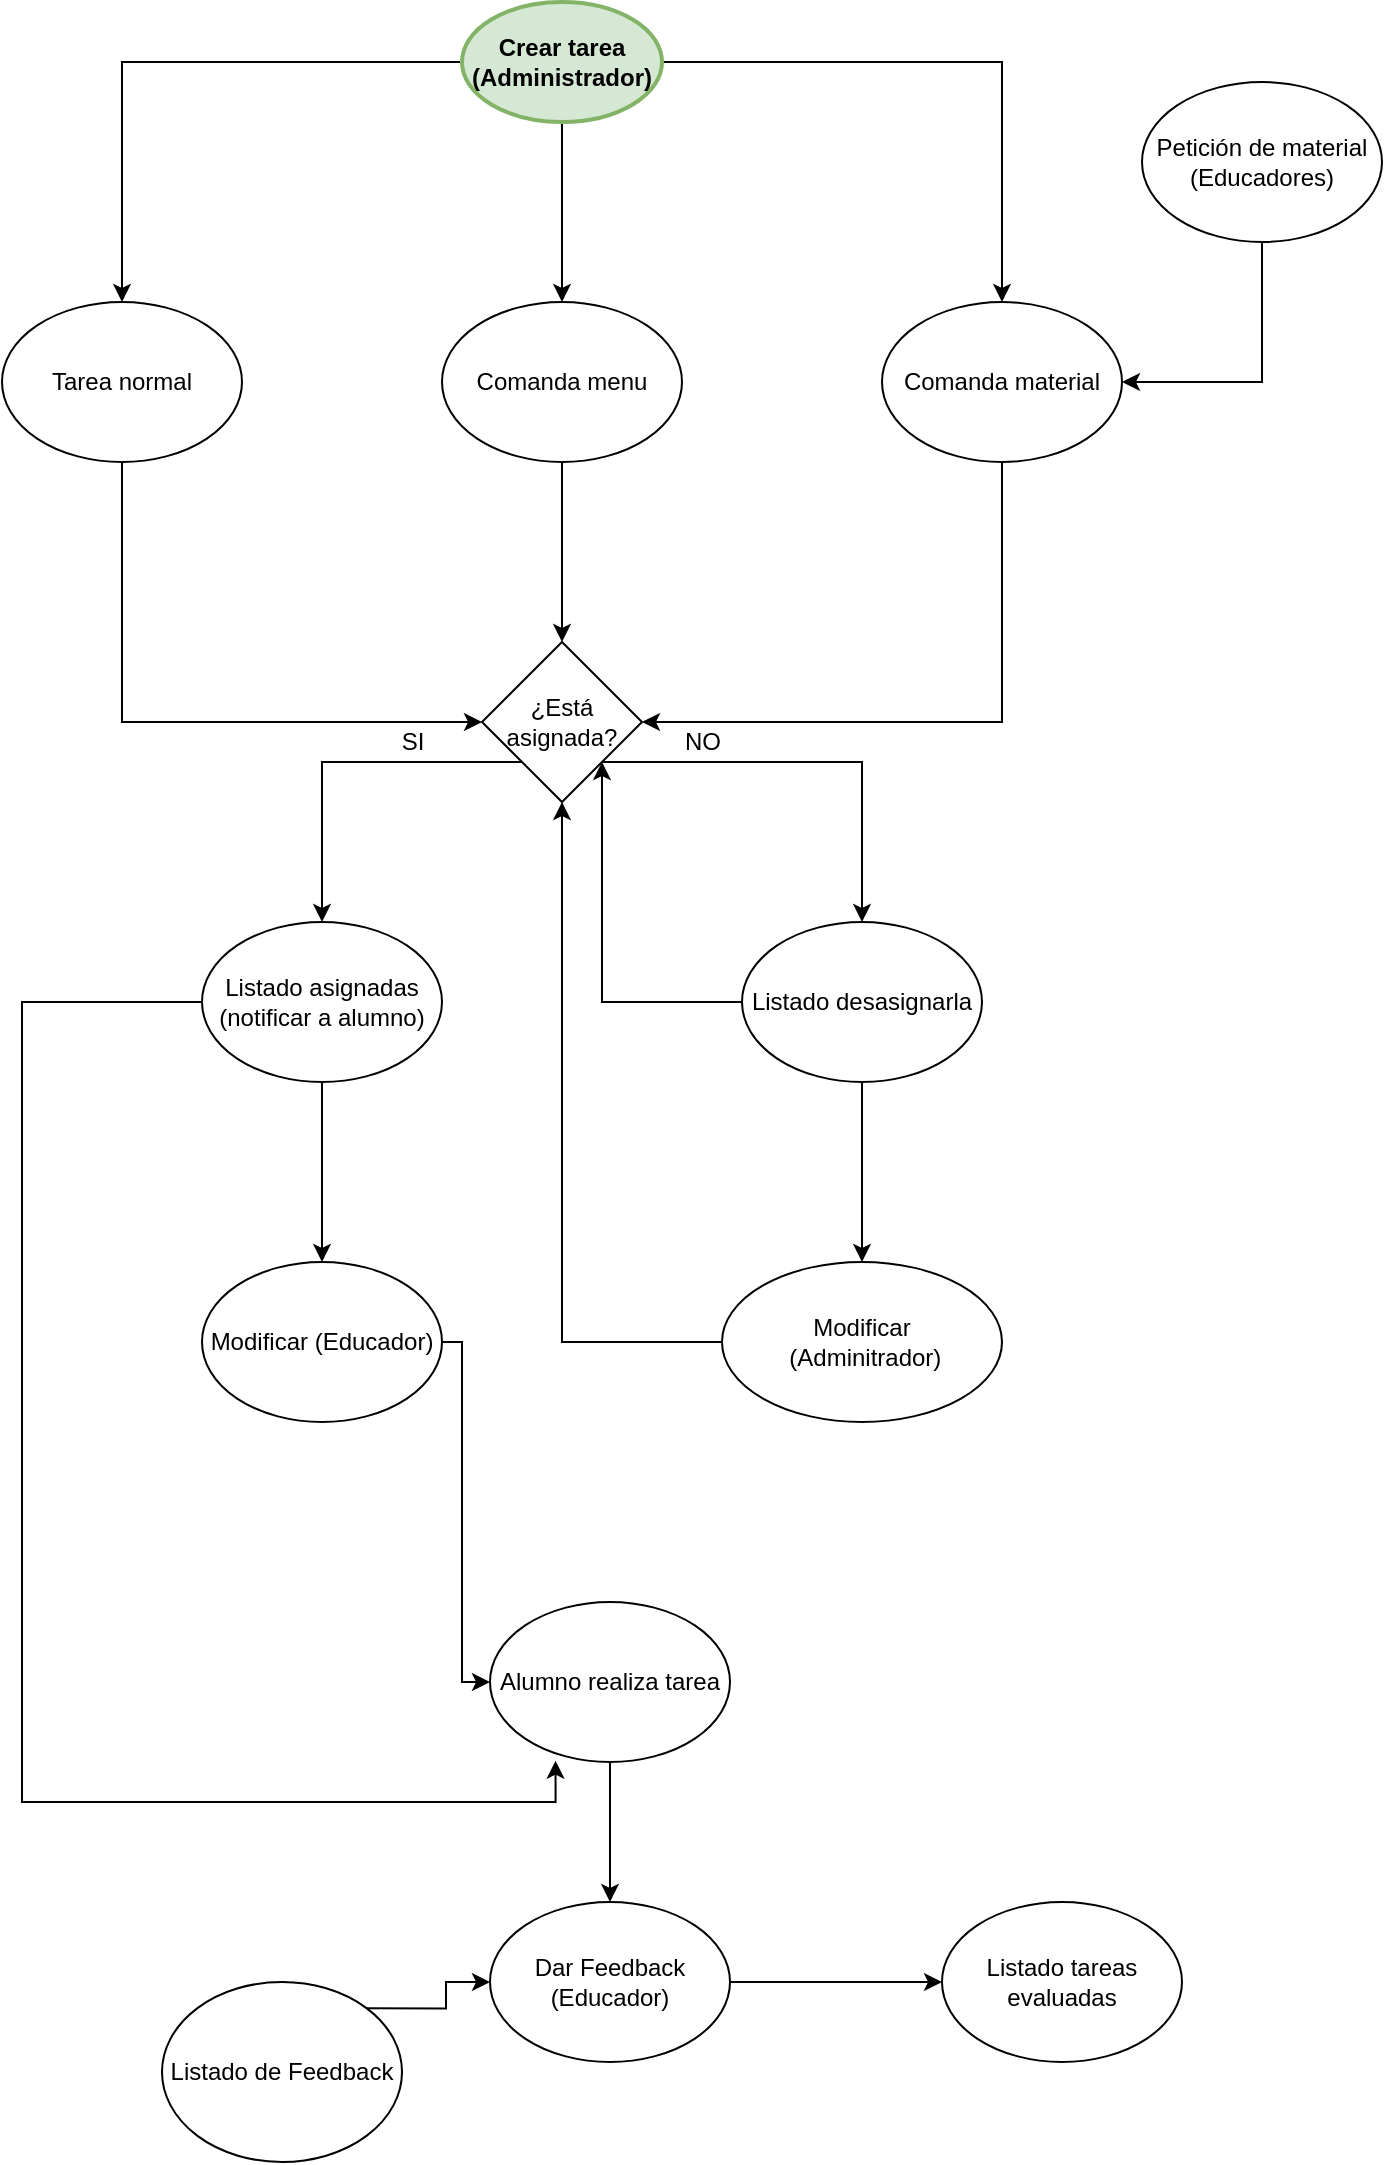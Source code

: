 <mxfile version="20.5.1" type="google"><diagram id="C5RBs43oDa-KdzZeNtuy" name="Page-1"><mxGraphModel grid="1" page="1" gridSize="10" guides="1" tooltips="1" connect="1" arrows="1" fold="1" pageScale="1" pageWidth="827" pageHeight="1169" math="0" shadow="0"><root><mxCell id="WIyWlLk6GJQsqaUBKTNV-0"/><mxCell id="WIyWlLk6GJQsqaUBKTNV-1" parent="WIyWlLk6GJQsqaUBKTNV-0"/><mxCell id="XhXe1VabU0QKD4A-BDzp-4" style="edgeStyle=orthogonalEdgeStyle;rounded=0;orthogonalLoop=1;jettySize=auto;html=1;exitX=1;exitY=0.5;exitDx=0;exitDy=0;exitPerimeter=0;" edge="1" parent="WIyWlLk6GJQsqaUBKTNV-1" source="XhXe1VabU0QKD4A-BDzp-1" target="tDGDhhDb5JZpuPIDBOZy-2"><mxGeometry relative="1" as="geometry"/></mxCell><mxCell id="XhXe1VabU0QKD4A-BDzp-15" style="edgeStyle=orthogonalEdgeStyle;rounded=0;orthogonalLoop=1;jettySize=auto;html=1;exitX=0.5;exitY=1;exitDx=0;exitDy=0;exitPerimeter=0;entryX=0.5;entryY=0;entryDx=0;entryDy=0;" edge="1" parent="WIyWlLk6GJQsqaUBKTNV-1" source="XhXe1VabU0QKD4A-BDzp-1" target="tDGDhhDb5JZpuPIDBOZy-1"><mxGeometry relative="1" as="geometry"/></mxCell><mxCell id="XhXe1VabU0QKD4A-BDzp-16" style="edgeStyle=orthogonalEdgeStyle;rounded=0;orthogonalLoop=1;jettySize=auto;html=1;exitX=0;exitY=0.5;exitDx=0;exitDy=0;exitPerimeter=0;entryX=0.5;entryY=0;entryDx=0;entryDy=0;" edge="1" parent="WIyWlLk6GJQsqaUBKTNV-1" source="XhXe1VabU0QKD4A-BDzp-1" target="tDGDhhDb5JZpuPIDBOZy-0"><mxGeometry relative="1" as="geometry"/></mxCell><mxCell id="XhXe1VabU0QKD4A-BDzp-1" value="&lt;b&gt;Crear tarea&lt;br&gt;(Administrador)&lt;br&gt;&lt;/b&gt;" style="strokeWidth=2;html=1;shape=mxgraph.flowchart.start_1;whiteSpace=wrap;rounded=1;fillColor=#d5e8d4;strokeColor=#82b366;" vertex="1" parent="WIyWlLk6GJQsqaUBKTNV-1"><mxGeometry x="340" y="50" width="100" height="60" as="geometry"/></mxCell><mxCell id="XhXe1VabU0QKD4A-BDzp-6" style="edgeStyle=orthogonalEdgeStyle;rounded=0;orthogonalLoop=1;jettySize=auto;html=1;exitX=0.5;exitY=1;exitDx=0;exitDy=0;entryX=0;entryY=0.5;entryDx=0;entryDy=0;" edge="1" parent="WIyWlLk6GJQsqaUBKTNV-1" source="tDGDhhDb5JZpuPIDBOZy-0" target="tDGDhhDb5JZpuPIDBOZy-6"><mxGeometry relative="1" as="geometry"/></mxCell><mxCell id="tDGDhhDb5JZpuPIDBOZy-0" value="Tarea normal&lt;br&gt;" style="ellipse;whiteSpace=wrap;html=1;" vertex="1" parent="WIyWlLk6GJQsqaUBKTNV-1"><mxGeometry x="110" y="200" width="120" height="80" as="geometry"/></mxCell><mxCell id="XhXe1VabU0QKD4A-BDzp-7" style="edgeStyle=orthogonalEdgeStyle;rounded=0;orthogonalLoop=1;jettySize=auto;html=1;exitX=0.5;exitY=1;exitDx=0;exitDy=0;entryX=0.5;entryY=0;entryDx=0;entryDy=0;" edge="1" parent="WIyWlLk6GJQsqaUBKTNV-1" source="tDGDhhDb5JZpuPIDBOZy-1" target="tDGDhhDb5JZpuPIDBOZy-6"><mxGeometry relative="1" as="geometry"/></mxCell><mxCell id="tDGDhhDb5JZpuPIDBOZy-1" value="Comanda menu" style="ellipse;whiteSpace=wrap;html=1;" vertex="1" parent="WIyWlLk6GJQsqaUBKTNV-1"><mxGeometry x="330" y="200" width="120" height="80" as="geometry"/></mxCell><mxCell id="XhXe1VabU0QKD4A-BDzp-8" style="edgeStyle=orthogonalEdgeStyle;rounded=0;orthogonalLoop=1;jettySize=auto;html=1;exitX=0.5;exitY=1;exitDx=0;exitDy=0;entryX=1;entryY=0.5;entryDx=0;entryDy=0;" edge="1" parent="WIyWlLk6GJQsqaUBKTNV-1" source="tDGDhhDb5JZpuPIDBOZy-2" target="tDGDhhDb5JZpuPIDBOZy-6"><mxGeometry relative="1" as="geometry"/></mxCell><mxCell id="tDGDhhDb5JZpuPIDBOZy-2" value="Comanda material" style="ellipse;whiteSpace=wrap;html=1;" vertex="1" parent="WIyWlLk6GJQsqaUBKTNV-1"><mxGeometry x="550" y="200" width="120" height="80" as="geometry"/></mxCell><mxCell id="XhXe1VabU0QKD4A-BDzp-5" style="edgeStyle=orthogonalEdgeStyle;rounded=0;orthogonalLoop=1;jettySize=auto;html=1;exitX=0.5;exitY=1;exitDx=0;exitDy=0;entryX=1;entryY=0.5;entryDx=0;entryDy=0;" edge="1" parent="WIyWlLk6GJQsqaUBKTNV-1" source="tDGDhhDb5JZpuPIDBOZy-3" target="tDGDhhDb5JZpuPIDBOZy-2"><mxGeometry relative="1" as="geometry"><Array as="points"><mxPoint x="740" y="240"/></Array></mxGeometry></mxCell><mxCell id="tDGDhhDb5JZpuPIDBOZy-3" value="Petición de material (Educadores)" style="ellipse;whiteSpace=wrap;html=1;" vertex="1" parent="WIyWlLk6GJQsqaUBKTNV-1"><mxGeometry x="680" y="90" width="120" height="80" as="geometry"/></mxCell><mxCell id="XhXe1VabU0QKD4A-BDzp-9" style="edgeStyle=orthogonalEdgeStyle;rounded=0;orthogonalLoop=1;jettySize=auto;html=1;exitX=0;exitY=1;exitDx=0;exitDy=0;entryX=0.5;entryY=0;entryDx=0;entryDy=0;" edge="1" parent="WIyWlLk6GJQsqaUBKTNV-1" source="tDGDhhDb5JZpuPIDBOZy-6" target="tDGDhhDb5JZpuPIDBOZy-8"><mxGeometry relative="1" as="geometry"/></mxCell><mxCell id="XhXe1VabU0QKD4A-BDzp-11" style="edgeStyle=orthogonalEdgeStyle;rounded=0;orthogonalLoop=1;jettySize=auto;html=1;exitX=1;exitY=1;exitDx=0;exitDy=0;entryX=0.5;entryY=0;entryDx=0;entryDy=0;" edge="1" parent="WIyWlLk6GJQsqaUBKTNV-1" source="tDGDhhDb5JZpuPIDBOZy-6" target="tDGDhhDb5JZpuPIDBOZy-7"><mxGeometry relative="1" as="geometry"/></mxCell><mxCell id="tDGDhhDb5JZpuPIDBOZy-6" value="¿Está asignada?" style="rhombus;whiteSpace=wrap;html=1;" vertex="1" parent="WIyWlLk6GJQsqaUBKTNV-1"><mxGeometry x="350" y="370" width="80" height="80" as="geometry"/></mxCell><mxCell id="XhXe1VabU0QKD4A-BDzp-18" style="edgeStyle=orthogonalEdgeStyle;rounded=0;orthogonalLoop=1;jettySize=auto;html=1;exitX=0.5;exitY=1;exitDx=0;exitDy=0;entryX=0.5;entryY=0;entryDx=0;entryDy=0;" edge="1" parent="WIyWlLk6GJQsqaUBKTNV-1" source="tDGDhhDb5JZpuPIDBOZy-7" target="tDGDhhDb5JZpuPIDBOZy-9"><mxGeometry relative="1" as="geometry"/></mxCell><mxCell id="tDGDhhDb5JZpuPIDBOZy-17" style="edgeStyle=orthogonalEdgeStyle;rounded=0;orthogonalLoop=1;jettySize=auto;html=1;exitX=0;exitY=0.5;exitDx=0;exitDy=0;entryX=1;entryY=1;entryDx=0;entryDy=0;" edge="1" parent="WIyWlLk6GJQsqaUBKTNV-1" source="tDGDhhDb5JZpuPIDBOZy-7" target="tDGDhhDb5JZpuPIDBOZy-6"><mxGeometry relative="1" as="geometry"/></mxCell><mxCell id="tDGDhhDb5JZpuPIDBOZy-7" value="Listado desasignarla" style="ellipse;whiteSpace=wrap;html=1;" vertex="1" parent="WIyWlLk6GJQsqaUBKTNV-1"><mxGeometry x="480" y="510" width="120" height="80" as="geometry"/></mxCell><mxCell id="XhXe1VabU0QKD4A-BDzp-17" style="edgeStyle=orthogonalEdgeStyle;rounded=0;orthogonalLoop=1;jettySize=auto;html=1;exitX=0.5;exitY=1;exitDx=0;exitDy=0;entryX=0.5;entryY=0;entryDx=0;entryDy=0;" edge="1" parent="WIyWlLk6GJQsqaUBKTNV-1" source="tDGDhhDb5JZpuPIDBOZy-8" target="XhXe1VabU0QKD4A-BDzp-14"><mxGeometry relative="1" as="geometry"/></mxCell><mxCell id="tDGDhhDb5JZpuPIDBOZy-15" style="edgeStyle=orthogonalEdgeStyle;rounded=0;orthogonalLoop=1;jettySize=auto;html=1;exitX=0;exitY=0.5;exitDx=0;exitDy=0;entryX=0.273;entryY=0.992;entryDx=0;entryDy=0;entryPerimeter=0;" edge="1" parent="WIyWlLk6GJQsqaUBKTNV-1" source="tDGDhhDb5JZpuPIDBOZy-8" target="tDGDhhDb5JZpuPIDBOZy-11"><mxGeometry relative="1" as="geometry"><Array as="points"><mxPoint x="120" y="550"/><mxPoint x="120" y="950"/><mxPoint x="387" y="950"/></Array></mxGeometry></mxCell><mxCell id="tDGDhhDb5JZpuPIDBOZy-8" value="Listado asignadas (notificar a alumno)" style="ellipse;whiteSpace=wrap;html=1;" vertex="1" parent="WIyWlLk6GJQsqaUBKTNV-1"><mxGeometry x="210" y="510" width="120" height="80" as="geometry"/></mxCell><mxCell id="XhXe1VabU0QKD4A-BDzp-10" value="SI" style="text;html=1;align=center;verticalAlign=middle;resizable=0;points=[];autosize=1;strokeColor=none;fillColor=none;" vertex="1" parent="WIyWlLk6GJQsqaUBKTNV-1"><mxGeometry x="300" y="405" width="30" height="30" as="geometry"/></mxCell><mxCell id="XhXe1VabU0QKD4A-BDzp-12" value="NO" style="text;html=1;align=center;verticalAlign=middle;resizable=0;points=[];autosize=1;strokeColor=none;fillColor=none;" vertex="1" parent="WIyWlLk6GJQsqaUBKTNV-1"><mxGeometry x="440" y="405" width="40" height="30" as="geometry"/></mxCell><mxCell id="tDGDhhDb5JZpuPIDBOZy-12" style="edgeStyle=orthogonalEdgeStyle;rounded=0;orthogonalLoop=1;jettySize=auto;html=1;entryX=0;entryY=0.5;entryDx=0;entryDy=0;" edge="1" parent="WIyWlLk6GJQsqaUBKTNV-1" source="XhXe1VabU0QKD4A-BDzp-14" target="tDGDhhDb5JZpuPIDBOZy-11"><mxGeometry relative="1" as="geometry"><Array as="points"><mxPoint x="340" y="720"/><mxPoint x="340" y="890"/></Array></mxGeometry></mxCell><mxCell id="XhXe1VabU0QKD4A-BDzp-14" value="Modificar (Educador)" style="ellipse;whiteSpace=wrap;html=1;rounded=1;" vertex="1" parent="WIyWlLk6GJQsqaUBKTNV-1"><mxGeometry x="210" y="680" width="120" height="80" as="geometry"/></mxCell><mxCell id="tDGDhhDb5JZpuPIDBOZy-16" style="edgeStyle=orthogonalEdgeStyle;rounded=0;orthogonalLoop=1;jettySize=auto;html=1;exitX=0;exitY=0.5;exitDx=0;exitDy=0;" edge="1" parent="WIyWlLk6GJQsqaUBKTNV-1" source="tDGDhhDb5JZpuPIDBOZy-9" target="tDGDhhDb5JZpuPIDBOZy-6"><mxGeometry relative="1" as="geometry"/></mxCell><mxCell id="tDGDhhDb5JZpuPIDBOZy-9" value="Modificar&lt;br&gt;&amp;nbsp;(Adminitrador)" style="ellipse;whiteSpace=wrap;html=1;" vertex="1" parent="WIyWlLk6GJQsqaUBKTNV-1"><mxGeometry x="470" y="680" width="140" height="80" as="geometry"/></mxCell><mxCell id="XhXe1VabU0QKD4A-BDzp-22" style="edgeStyle=orthogonalEdgeStyle;rounded=0;orthogonalLoop=1;jettySize=auto;html=1;exitX=1;exitY=0.5;exitDx=0;exitDy=0;entryX=0;entryY=0.5;entryDx=0;entryDy=0;" edge="1" parent="WIyWlLk6GJQsqaUBKTNV-1" source="XhXe1VabU0QKD4A-BDzp-19" target="XhXe1VabU0QKD4A-BDzp-21"><mxGeometry relative="1" as="geometry"/></mxCell><mxCell id="XhXe1VabU0QKD4A-BDzp-19" value="Dar Feedback&lt;br&gt;(Educador)" style="ellipse;whiteSpace=wrap;html=1;rounded=1;" vertex="1" parent="WIyWlLk6GJQsqaUBKTNV-1"><mxGeometry x="354" y="1000" width="120" height="80" as="geometry"/></mxCell><mxCell id="XhXe1VabU0QKD4A-BDzp-20" style="edgeStyle=orthogonalEdgeStyle;rounded=0;orthogonalLoop=1;jettySize=auto;html=1;exitX=0.5;exitY=1;exitDx=0;exitDy=0;entryX=0.5;entryY=0;entryDx=0;entryDy=0;" edge="1" parent="WIyWlLk6GJQsqaUBKTNV-1" source="tDGDhhDb5JZpuPIDBOZy-11" target="XhXe1VabU0QKD4A-BDzp-19"><mxGeometry relative="1" as="geometry"/></mxCell><mxCell id="tDGDhhDb5JZpuPIDBOZy-11" value="Alumno realiza tarea" style="ellipse;whiteSpace=wrap;html=1;" vertex="1" parent="WIyWlLk6GJQsqaUBKTNV-1"><mxGeometry x="354" y="850" width="120" height="80" as="geometry"/></mxCell><mxCell id="XhXe1VabU0QKD4A-BDzp-21" value="Listado tareas evaluadas" style="ellipse;whiteSpace=wrap;html=1;rounded=1;" vertex="1" parent="WIyWlLk6GJQsqaUBKTNV-1"><mxGeometry x="580" y="1000" width="120" height="80" as="geometry"/></mxCell><mxCell id="1lknDduYk0icq_XFyNDS-1" style="edgeStyle=orthogonalEdgeStyle;rounded=0;orthogonalLoop=1;jettySize=auto;html=1;exitX=1;exitY=0;exitDx=0;exitDy=0;" edge="1" parent="WIyWlLk6GJQsqaUBKTNV-1" source="1lknDduYk0icq_XFyNDS-0" target="XhXe1VabU0QKD4A-BDzp-19"><mxGeometry relative="1" as="geometry"/></mxCell><mxCell id="1lknDduYk0icq_XFyNDS-0" value="Listado de Feedback" style="ellipse;whiteSpace=wrap;html=1;" vertex="1" parent="WIyWlLk6GJQsqaUBKTNV-1"><mxGeometry x="190" y="1040" width="120" height="90" as="geometry"/></mxCell></root></mxGraphModel></diagram></mxfile>